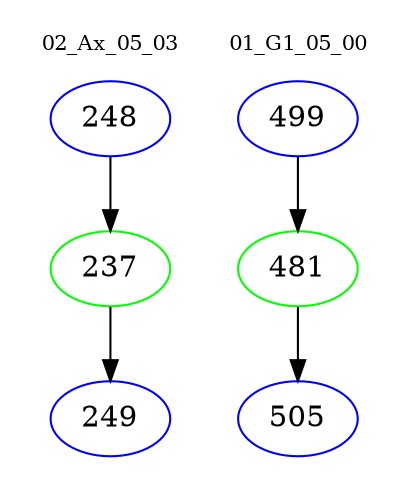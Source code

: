 digraph{
subgraph cluster_0 {
color = white
label = "02_Ax_05_03";
fontsize=10;
T0_248 [label="248", color="blue"]
T0_248 -> T0_237 [color="black"]
T0_237 [label="237", color="green"]
T0_237 -> T0_249 [color="black"]
T0_249 [label="249", color="blue"]
}
subgraph cluster_1 {
color = white
label = "01_G1_05_00";
fontsize=10;
T1_499 [label="499", color="blue"]
T1_499 -> T1_481 [color="black"]
T1_481 [label="481", color="green"]
T1_481 -> T1_505 [color="black"]
T1_505 [label="505", color="blue"]
}
}
